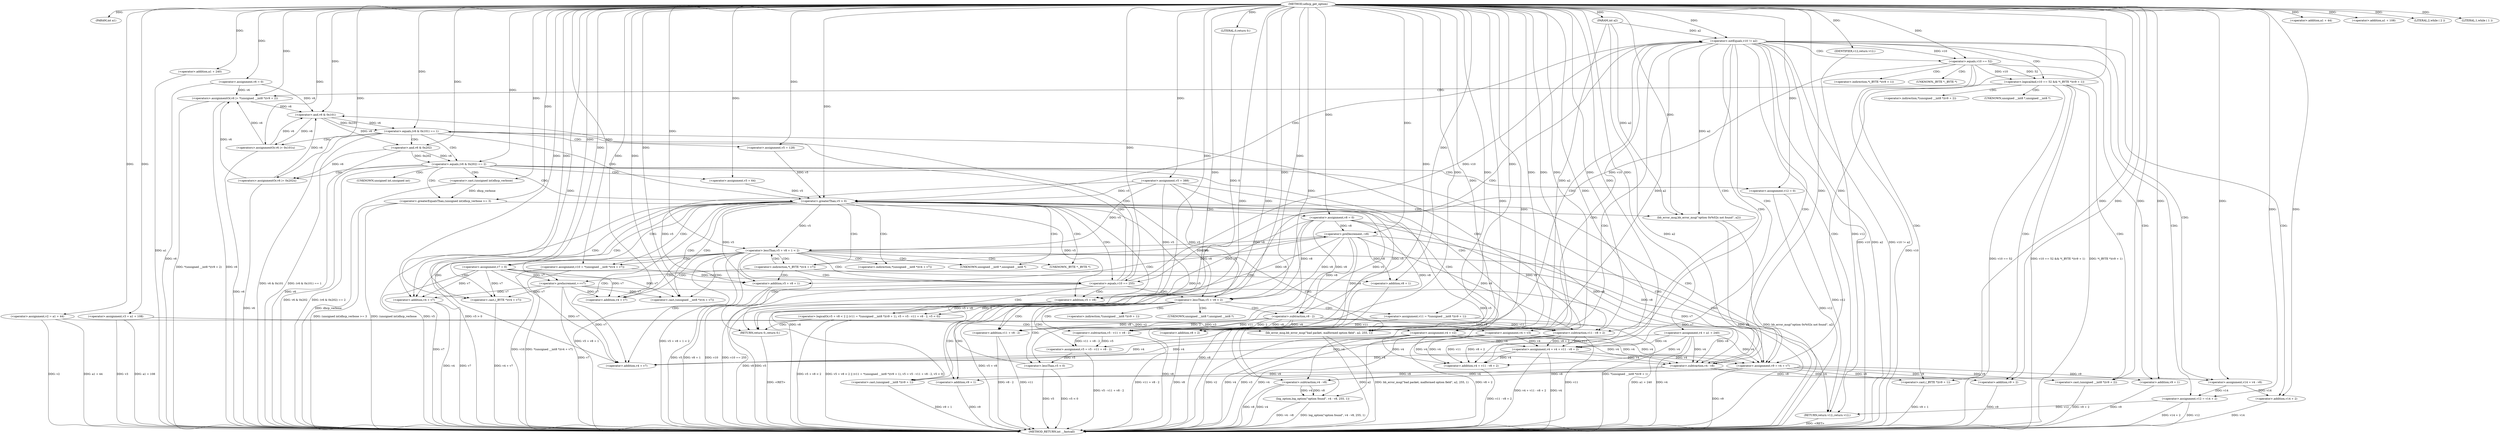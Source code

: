 digraph udhcp_get_option {  
"1000113" [label = "(METHOD,udhcp_get_option)" ]
"1000346" [label = "(METHOD_RETURN,int __fastcall)" ]
"1000114" [label = "(PARAM,int a1)" ]
"1000115" [label = "(PARAM,int a2)" ]
"1000129" [label = "(<operator>.assignment,v2 = a1 + 44)" ]
"1000131" [label = "(<operator>.addition,a1 + 44)" ]
"1000134" [label = "(<operator>.assignment,v3 = a1 + 108)" ]
"1000136" [label = "(<operator>.addition,a1 + 108)" ]
"1000139" [label = "(<operator>.assignment,v4 = a1 + 240)" ]
"1000141" [label = "(<operator>.addition,a1 + 240)" ]
"1000144" [label = "(<operator>.assignment,v5 = 388)" ]
"1000147" [label = "(<operator>.assignment,v6 = 0)" ]
"1000151" [label = "(LITERAL,2,while ( 2 ))" ]
"1000153" [label = "(<operator>.assignment,v7 = 0)" ]
"1000156" [label = "(<operator>.assignment,v8 = 0)" ]
"1000160" [label = "(LITERAL,1,while ( 1 ))" ]
"1000162" [label = "(<operator>.assignment,v9 = v4 + v7)" ]
"1000164" [label = "(<operator>.addition,v4 + v7)" ]
"1000167" [label = "(<operator>.assignment,v10 = *(unsigned __int8 *)(v4 + v7))" ]
"1000170" [label = "(<operator>.cast,(unsigned __int8 *)(v4 + v7))" ]
"1000172" [label = "(<operator>.addition,v4 + v7)" ]
"1000177" [label = "(<operator>.cast,(_BYTE *)(v4 + v7))" ]
"1000179" [label = "(<operator>.addition,v4 + v7)" ]
"1000183" [label = "(<operator>.preDecrement,--v8)" ]
"1000185" [label = "(<operator>.preIncrement,++v7)" ]
"1000188" [label = "(<operator>.lessThan,v5 + v8 + 1 < 2)" ]
"1000189" [label = "(<operator>.addition,v5 + v8 + 1)" ]
"1000191" [label = "(<operator>.addition,v8 + 1)" ]
"1000197" [label = "(<operator>.equals,v10 == 255)" ]
"1000202" [label = "(<operator>.equals,(v6 & 0x101) == 1)" ]
"1000203" [label = "(<operator>.and,v6 & 0x101)" ]
"1000208" [label = "(<operators>.assignmentOr,v6 |= 0x101u)" ]
"1000211" [label = "(<operator>.assignment,v5 = 128)" ]
"1000214" [label = "(<operator>.assignment,v4 = v3)" ]
"1000219" [label = "(<operator>.equals,(v6 & 0x202) == 2)" ]
"1000220" [label = "(<operator>.and,v6 & 0x202)" ]
"1000225" [label = "(<operators>.assignmentOr,v6 |= 0x202u)" ]
"1000228" [label = "(<operator>.assignment,v5 = 64)" ]
"1000231" [label = "(<operator>.assignment,v4 = v2)" ]
"1000235" [label = "(<operator>.assignment,v12 = 0)" ]
"1000239" [label = "(<operator>.greaterEqualsThan,(unsigned int)dhcp_verbose >= 3)" ]
"1000240" [label = "(<operator>.cast,(unsigned int)dhcp_verbose)" ]
"1000244" [label = "(bb_error_msg,bb_error_msg(\"option 0x%02x not found\", a2))" ]
"1000250" [label = "(<operator>.logicalOr,v5 + v8 < 2 || (v11 = *(unsigned __int8 *)(v9 + 1), v5 = v5 - v11 + v8 - 2, v5 < 0))" ]
"1000251" [label = "(<operator>.lessThan,v5 + v8 < 2)" ]
"1000252" [label = "(<operator>.addition,v5 + v8)" ]
"1000257" [label = "(<operator>.assignment,v11 = *(unsigned __int8 *)(v9 + 1))" ]
"1000260" [label = "(<operator>.cast,(unsigned __int8 *)(v9 + 1))" ]
"1000262" [label = "(<operator>.addition,v9 + 1)" ]
"1000266" [label = "(<operator>.assignment,v5 = v5 - v11 + v8 - 2)" ]
"1000268" [label = "(<operator>.subtraction,v5 - v11 + v8 - 2)" ]
"1000270" [label = "(<operator>.addition,v11 + v8 - 2)" ]
"1000272" [label = "(<operator>.subtraction,v8 - 2)" ]
"1000275" [label = "(<operator>.lessThan,v5 < 0)" ]
"1000280" [label = "(bb_error_msg,bb_error_msg(\"bad packet, malformed option field\", a2, 255, 1))" ]
"1000285" [label = "(RETURN,return 0;,return 0;)" ]
"1000286" [label = "(LITERAL,0,return 0;)" ]
"1000288" [label = "(<operator>.notEquals,v10 != a2)" ]
"1000293" [label = "(<operator>.logicalAnd,v10 == 52 && *(_BYTE *)(v9 + 1))" ]
"1000294" [label = "(<operator>.equals,v10 == 52)" ]
"1000298" [label = "(<operator>.cast,(_BYTE *)(v9 + 1))" ]
"1000300" [label = "(<operator>.addition,v9 + 1)" ]
"1000303" [label = "(<operators>.assignmentOr,v6 |= *(unsigned __int8 *)(v9 + 2))" ]
"1000306" [label = "(<operator>.cast,(unsigned __int8 *)(v9 + 2))" ]
"1000308" [label = "(<operator>.addition,v9 + 2)" ]
"1000311" [label = "(<operator>.assignment,v4 = v4 + v11 - v8 + 2)" ]
"1000313" [label = "(<operator>.addition,v4 + v11 - v8 + 2)" ]
"1000315" [label = "(<operator>.subtraction,v11 - v8 + 2)" ]
"1000317" [label = "(<operator>.addition,v8 + 2)" ]
"1000322" [label = "(<operator>.greaterThan,v5 > 0)" ]
"1000327" [label = "(<operator>.assignment,v14 = v4 - v8)" ]
"1000329" [label = "(<operator>.subtraction,v4 - v8)" ]
"1000332" [label = "(log_option,log_option(\"option found\", v4 - v8, 255, 1))" ]
"1000334" [label = "(<operator>.subtraction,v4 - v8)" ]
"1000339" [label = "(<operator>.assignment,v12 = v14 + 2)" ]
"1000341" [label = "(<operator>.addition,v14 + 2)" ]
"1000344" [label = "(RETURN,return v12;,return v12;)" ]
"1000345" [label = "(IDENTIFIER,v12,return v12;)" ]
"1000169" [label = "(<operator>.indirection,*(unsigned __int8 *)(v4 + v7))" ]
"1000171" [label = "(UNKNOWN,unsigned __int8 *,unsigned __int8 *)" ]
"1000176" [label = "(<operator>.indirection,*(_BYTE *)(v4 + v7))" ]
"1000178" [label = "(UNKNOWN,_BYTE *,_BYTE *)" ]
"1000241" [label = "(UNKNOWN,unsigned int,unsigned int)" ]
"1000259" [label = "(<operator>.indirection,*(unsigned __int8 *)(v9 + 1))" ]
"1000261" [label = "(UNKNOWN,unsigned __int8 *,unsigned __int8 *)" ]
"1000297" [label = "(<operator>.indirection,*(_BYTE *)(v9 + 1))" ]
"1000299" [label = "(UNKNOWN,_BYTE *,_BYTE *)" ]
"1000305" [label = "(<operator>.indirection,*(unsigned __int8 *)(v9 + 2))" ]
"1000307" [label = "(UNKNOWN,unsigned __int8 *,unsigned __int8 *)" ]
  "1000231" -> "1000346"  [ label = "DDG: v2"] 
  "1000179" -> "1000346"  [ label = "DDG: v4"] 
  "1000250" -> "1000346"  [ label = "DDG: v5 + v8 < 2"] 
  "1000288" -> "1000346"  [ label = "DDG: v10"] 
  "1000179" -> "1000346"  [ label = "DDG: v7"] 
  "1000293" -> "1000346"  [ label = "DDG: v10 == 52"] 
  "1000134" -> "1000346"  [ label = "DDG: a1 + 108"] 
  "1000341" -> "1000346"  [ label = "DDG: v14"] 
  "1000294" -> "1000346"  [ label = "DDG: v10"] 
  "1000315" -> "1000346"  [ label = "DDG: v11"] 
  "1000189" -> "1000346"  [ label = "DDG: v8 + 1"] 
  "1000334" -> "1000346"  [ label = "DDG: v4"] 
  "1000322" -> "1000346"  [ label = "DDG: v5 > 0"] 
  "1000162" -> "1000346"  [ label = "DDG: v9"] 
  "1000202" -> "1000346"  [ label = "DDG: v6 & 0x101"] 
  "1000188" -> "1000346"  [ label = "DDG: v5 + v8 + 1"] 
  "1000239" -> "1000346"  [ label = "DDG: (unsigned int)dhcp_verbose >= 3"] 
  "1000244" -> "1000346"  [ label = "DDG: bb_error_msg(\"option 0x%02x not found\", a2)"] 
  "1000257" -> "1000346"  [ label = "DDG: *(unsigned __int8 *)(v9 + 1)"] 
  "1000306" -> "1000346"  [ label = "DDG: v9 + 2"] 
  "1000141" -> "1000346"  [ label = "DDG: a1"] 
  "1000311" -> "1000346"  [ label = "DDG: v4 + v11 - v8 + 2"] 
  "1000332" -> "1000346"  [ label = "DDG: v4 - v8"] 
  "1000322" -> "1000346"  [ label = "DDG: v5"] 
  "1000244" -> "1000346"  [ label = "DDG: a2"] 
  "1000156" -> "1000346"  [ label = "DDG: v8"] 
  "1000288" -> "1000346"  [ label = "DDG: a2"] 
  "1000220" -> "1000346"  [ label = "DDG: v6"] 
  "1000219" -> "1000346"  [ label = "DDG: v6 & 0x202"] 
  "1000129" -> "1000346"  [ label = "DDG: v2"] 
  "1000270" -> "1000346"  [ label = "DDG: v8 - 2"] 
  "1000300" -> "1000346"  [ label = "DDG: v9"] 
  "1000268" -> "1000346"  [ label = "DDG: v11 + v8 - 2"] 
  "1000225" -> "1000346"  [ label = "DDG: v6"] 
  "1000339" -> "1000346"  [ label = "DDG: v14 + 2"] 
  "1000250" -> "1000346"  [ label = "DDG: v5 + v8 < 2 || (v11 = *(unsigned __int8 *)(v9 + 1), v5 = v5 - v11 + v8 - 2, v5 < 0)"] 
  "1000266" -> "1000346"  [ label = "DDG: v5 - v11 + v8 - 2"] 
  "1000147" -> "1000346"  [ label = "DDG: v6"] 
  "1000252" -> "1000346"  [ label = "DDG: v5"] 
  "1000235" -> "1000346"  [ label = "DDG: v12"] 
  "1000280" -> "1000346"  [ label = "DDG: a2"] 
  "1000189" -> "1000346"  [ label = "DDG: v5"] 
  "1000214" -> "1000346"  [ label = "DDG: v4"] 
  "1000115" -> "1000346"  [ label = "DDG: a2"] 
  "1000270" -> "1000346"  [ label = "DDG: v11"] 
  "1000262" -> "1000346"  [ label = "DDG: v9"] 
  "1000303" -> "1000346"  [ label = "DDG: v6"] 
  "1000293" -> "1000346"  [ label = "DDG: v10 == 52 && *(_BYTE *)(v9 + 1)"] 
  "1000288" -> "1000346"  [ label = "DDG: v10 != a2"] 
  "1000231" -> "1000346"  [ label = "DDG: v4"] 
  "1000129" -> "1000346"  [ label = "DDG: a1 + 44"] 
  "1000275" -> "1000346"  [ label = "DDG: v5 < 0"] 
  "1000251" -> "1000346"  [ label = "DDG: v5 + v8"] 
  "1000197" -> "1000346"  [ label = "DDG: v10"] 
  "1000315" -> "1000346"  [ label = "DDG: v8 + 2"] 
  "1000332" -> "1000346"  [ label = "DDG: log_option(\"option found\", v4 - v8, 255, 1)"] 
  "1000208" -> "1000346"  [ label = "DDG: v6"] 
  "1000188" -> "1000346"  [ label = "DDG: v5 + v8 + 1 < 2"] 
  "1000313" -> "1000346"  [ label = "DDG: v11 - v8 + 2"] 
  "1000134" -> "1000346"  [ label = "DDG: v3"] 
  "1000139" -> "1000346"  [ label = "DDG: a1 + 240"] 
  "1000191" -> "1000346"  [ label = "DDG: v8"] 
  "1000280" -> "1000346"  [ label = "DDG: bb_error_msg(\"bad packet, malformed option field\", a2, 255, 1)"] 
  "1000334" -> "1000346"  [ label = "DDG: v8"] 
  "1000298" -> "1000346"  [ label = "DDG: v9 + 1"] 
  "1000272" -> "1000346"  [ label = "DDG: v8"] 
  "1000240" -> "1000346"  [ label = "DDG: dhcp_verbose"] 
  "1000177" -> "1000346"  [ label = "DDG: v4 + v7"] 
  "1000167" -> "1000346"  [ label = "DDG: *(unsigned __int8 *)(v4 + v7)"] 
  "1000139" -> "1000346"  [ label = "DDG: v4"] 
  "1000144" -> "1000346"  [ label = "DDG: v5"] 
  "1000214" -> "1000346"  [ label = "DDG: v3"] 
  "1000303" -> "1000346"  [ label = "DDG: *(unsigned __int8 *)(v9 + 2)"] 
  "1000339" -> "1000346"  [ label = "DDG: v12"] 
  "1000252" -> "1000346"  [ label = "DDG: v8"] 
  "1000308" -> "1000346"  [ label = "DDG: v9"] 
  "1000317" -> "1000346"  [ label = "DDG: v8"] 
  "1000260" -> "1000346"  [ label = "DDG: v9 + 1"] 
  "1000275" -> "1000346"  [ label = "DDG: v5"] 
  "1000202" -> "1000346"  [ label = "DDG: (v6 & 0x101) == 1"] 
  "1000197" -> "1000346"  [ label = "DDG: v10 == 255"] 
  "1000293" -> "1000346"  [ label = "DDG: *(_BYTE *)(v9 + 1)"] 
  "1000153" -> "1000346"  [ label = "DDG: v7"] 
  "1000239" -> "1000346"  [ label = "DDG: (unsigned int)dhcp_verbose"] 
  "1000311" -> "1000346"  [ label = "DDG: v4"] 
  "1000167" -> "1000346"  [ label = "DDG: v10"] 
  "1000219" -> "1000346"  [ label = "DDG: (v6 & 0x202) == 2"] 
  "1000185" -> "1000346"  [ label = "DDG: v7"] 
  "1000285" -> "1000346"  [ label = "DDG: <RET>"] 
  "1000344" -> "1000346"  [ label = "DDG: <RET>"] 
  "1000113" -> "1000114"  [ label = "DDG: "] 
  "1000113" -> "1000115"  [ label = "DDG: "] 
  "1000113" -> "1000129"  [ label = "DDG: "] 
  "1000113" -> "1000131"  [ label = "DDG: "] 
  "1000113" -> "1000134"  [ label = "DDG: "] 
  "1000113" -> "1000136"  [ label = "DDG: "] 
  "1000113" -> "1000139"  [ label = "DDG: "] 
  "1000113" -> "1000141"  [ label = "DDG: "] 
  "1000113" -> "1000144"  [ label = "DDG: "] 
  "1000113" -> "1000147"  [ label = "DDG: "] 
  "1000113" -> "1000151"  [ label = "DDG: "] 
  "1000113" -> "1000153"  [ label = "DDG: "] 
  "1000113" -> "1000156"  [ label = "DDG: "] 
  "1000113" -> "1000160"  [ label = "DDG: "] 
  "1000214" -> "1000162"  [ label = "DDG: v4"] 
  "1000231" -> "1000162"  [ label = "DDG: v4"] 
  "1000139" -> "1000162"  [ label = "DDG: v4"] 
  "1000311" -> "1000162"  [ label = "DDG: v4"] 
  "1000113" -> "1000162"  [ label = "DDG: "] 
  "1000153" -> "1000162"  [ label = "DDG: v7"] 
  "1000185" -> "1000162"  [ label = "DDG: v7"] 
  "1000214" -> "1000164"  [ label = "DDG: v4"] 
  "1000231" -> "1000164"  [ label = "DDG: v4"] 
  "1000139" -> "1000164"  [ label = "DDG: v4"] 
  "1000311" -> "1000164"  [ label = "DDG: v4"] 
  "1000113" -> "1000164"  [ label = "DDG: "] 
  "1000153" -> "1000164"  [ label = "DDG: v7"] 
  "1000185" -> "1000164"  [ label = "DDG: v7"] 
  "1000113" -> "1000167"  [ label = "DDG: "] 
  "1000113" -> "1000170"  [ label = "DDG: "] 
  "1000153" -> "1000170"  [ label = "DDG: v7"] 
  "1000185" -> "1000170"  [ label = "DDG: v7"] 
  "1000113" -> "1000172"  [ label = "DDG: "] 
  "1000153" -> "1000172"  [ label = "DDG: v7"] 
  "1000185" -> "1000172"  [ label = "DDG: v7"] 
  "1000113" -> "1000177"  [ label = "DDG: "] 
  "1000153" -> "1000177"  [ label = "DDG: v7"] 
  "1000185" -> "1000177"  [ label = "DDG: v7"] 
  "1000113" -> "1000179"  [ label = "DDG: "] 
  "1000153" -> "1000179"  [ label = "DDG: v7"] 
  "1000185" -> "1000179"  [ label = "DDG: v7"] 
  "1000156" -> "1000183"  [ label = "DDG: v8"] 
  "1000113" -> "1000183"  [ label = "DDG: "] 
  "1000113" -> "1000185"  [ label = "DDG: "] 
  "1000153" -> "1000185"  [ label = "DDG: v7"] 
  "1000322" -> "1000188"  [ label = "DDG: v5"] 
  "1000144" -> "1000188"  [ label = "DDG: v5"] 
  "1000113" -> "1000188"  [ label = "DDG: "] 
  "1000183" -> "1000188"  [ label = "DDG: v8"] 
  "1000322" -> "1000189"  [ label = "DDG: v5"] 
  "1000144" -> "1000189"  [ label = "DDG: v5"] 
  "1000113" -> "1000189"  [ label = "DDG: "] 
  "1000183" -> "1000189"  [ label = "DDG: v8"] 
  "1000183" -> "1000191"  [ label = "DDG: v8"] 
  "1000113" -> "1000191"  [ label = "DDG: "] 
  "1000294" -> "1000197"  [ label = "DDG: v10"] 
  "1000167" -> "1000197"  [ label = "DDG: v10"] 
  "1000113" -> "1000197"  [ label = "DDG: "] 
  "1000203" -> "1000202"  [ label = "DDG: v6"] 
  "1000203" -> "1000202"  [ label = "DDG: 0x101"] 
  "1000225" -> "1000203"  [ label = "DDG: v6"] 
  "1000147" -> "1000203"  [ label = "DDG: v6"] 
  "1000303" -> "1000203"  [ label = "DDG: v6"] 
  "1000208" -> "1000203"  [ label = "DDG: v6"] 
  "1000113" -> "1000203"  [ label = "DDG: "] 
  "1000113" -> "1000202"  [ label = "DDG: "] 
  "1000113" -> "1000208"  [ label = "DDG: "] 
  "1000203" -> "1000208"  [ label = "DDG: v6"] 
  "1000113" -> "1000211"  [ label = "DDG: "] 
  "1000134" -> "1000214"  [ label = "DDG: v3"] 
  "1000113" -> "1000214"  [ label = "DDG: "] 
  "1000220" -> "1000219"  [ label = "DDG: v6"] 
  "1000220" -> "1000219"  [ label = "DDG: 0x202"] 
  "1000203" -> "1000220"  [ label = "DDG: v6"] 
  "1000113" -> "1000220"  [ label = "DDG: "] 
  "1000113" -> "1000219"  [ label = "DDG: "] 
  "1000113" -> "1000225"  [ label = "DDG: "] 
  "1000220" -> "1000225"  [ label = "DDG: v6"] 
  "1000113" -> "1000228"  [ label = "DDG: "] 
  "1000129" -> "1000231"  [ label = "DDG: v2"] 
  "1000113" -> "1000231"  [ label = "DDG: "] 
  "1000113" -> "1000235"  [ label = "DDG: "] 
  "1000240" -> "1000239"  [ label = "DDG: dhcp_verbose"] 
  "1000113" -> "1000240"  [ label = "DDG: "] 
  "1000113" -> "1000239"  [ label = "DDG: "] 
  "1000113" -> "1000244"  [ label = "DDG: "] 
  "1000288" -> "1000244"  [ label = "DDG: a2"] 
  "1000115" -> "1000244"  [ label = "DDG: a2"] 
  "1000251" -> "1000250"  [ label = "DDG: v5 + v8"] 
  "1000251" -> "1000250"  [ label = "DDG: 2"] 
  "1000322" -> "1000251"  [ label = "DDG: v5"] 
  "1000144" -> "1000251"  [ label = "DDG: v5"] 
  "1000113" -> "1000251"  [ label = "DDG: "] 
  "1000156" -> "1000251"  [ label = "DDG: v8"] 
  "1000183" -> "1000251"  [ label = "DDG: v8"] 
  "1000322" -> "1000252"  [ label = "DDG: v5"] 
  "1000144" -> "1000252"  [ label = "DDG: v5"] 
  "1000113" -> "1000252"  [ label = "DDG: "] 
  "1000156" -> "1000252"  [ label = "DDG: v8"] 
  "1000183" -> "1000252"  [ label = "DDG: v8"] 
  "1000113" -> "1000257"  [ label = "DDG: "] 
  "1000162" -> "1000260"  [ label = "DDG: v9"] 
  "1000113" -> "1000260"  [ label = "DDG: "] 
  "1000162" -> "1000262"  [ label = "DDG: v9"] 
  "1000113" -> "1000262"  [ label = "DDG: "] 
  "1000268" -> "1000266"  [ label = "DDG: v5"] 
  "1000268" -> "1000266"  [ label = "DDG: v11 + v8 - 2"] 
  "1000113" -> "1000266"  [ label = "DDG: "] 
  "1000113" -> "1000268"  [ label = "DDG: "] 
  "1000322" -> "1000268"  [ label = "DDG: v5"] 
  "1000144" -> "1000268"  [ label = "DDG: v5"] 
  "1000257" -> "1000268"  [ label = "DDG: v11"] 
  "1000272" -> "1000268"  [ label = "DDG: v8"] 
  "1000272" -> "1000268"  [ label = "DDG: 2"] 
  "1000257" -> "1000270"  [ label = "DDG: v11"] 
  "1000113" -> "1000270"  [ label = "DDG: "] 
  "1000272" -> "1000270"  [ label = "DDG: v8"] 
  "1000272" -> "1000270"  [ label = "DDG: 2"] 
  "1000113" -> "1000272"  [ label = "DDG: "] 
  "1000156" -> "1000272"  [ label = "DDG: v8"] 
  "1000183" -> "1000272"  [ label = "DDG: v8"] 
  "1000266" -> "1000275"  [ label = "DDG: v5"] 
  "1000113" -> "1000275"  [ label = "DDG: "] 
  "1000113" -> "1000280"  [ label = "DDG: "] 
  "1000288" -> "1000280"  [ label = "DDG: a2"] 
  "1000115" -> "1000280"  [ label = "DDG: a2"] 
  "1000286" -> "1000285"  [ label = "DDG: 0"] 
  "1000113" -> "1000285"  [ label = "DDG: "] 
  "1000113" -> "1000286"  [ label = "DDG: "] 
  "1000197" -> "1000288"  [ label = "DDG: v10"] 
  "1000113" -> "1000288"  [ label = "DDG: "] 
  "1000115" -> "1000288"  [ label = "DDG: a2"] 
  "1000294" -> "1000293"  [ label = "DDG: v10"] 
  "1000294" -> "1000293"  [ label = "DDG: 52"] 
  "1000288" -> "1000294"  [ label = "DDG: v10"] 
  "1000113" -> "1000294"  [ label = "DDG: "] 
  "1000162" -> "1000298"  [ label = "DDG: v9"] 
  "1000113" -> "1000298"  [ label = "DDG: "] 
  "1000162" -> "1000300"  [ label = "DDG: v9"] 
  "1000113" -> "1000300"  [ label = "DDG: "] 
  "1000225" -> "1000303"  [ label = "DDG: v6"] 
  "1000147" -> "1000303"  [ label = "DDG: v6"] 
  "1000208" -> "1000303"  [ label = "DDG: v6"] 
  "1000113" -> "1000303"  [ label = "DDG: "] 
  "1000162" -> "1000306"  [ label = "DDG: v9"] 
  "1000113" -> "1000306"  [ label = "DDG: "] 
  "1000162" -> "1000308"  [ label = "DDG: v9"] 
  "1000113" -> "1000308"  [ label = "DDG: "] 
  "1000214" -> "1000311"  [ label = "DDG: v4"] 
  "1000231" -> "1000311"  [ label = "DDG: v4"] 
  "1000139" -> "1000311"  [ label = "DDG: v4"] 
  "1000113" -> "1000311"  [ label = "DDG: "] 
  "1000315" -> "1000311"  [ label = "DDG: v11"] 
  "1000315" -> "1000311"  [ label = "DDG: v8 + 2"] 
  "1000214" -> "1000313"  [ label = "DDG: v4"] 
  "1000231" -> "1000313"  [ label = "DDG: v4"] 
  "1000139" -> "1000313"  [ label = "DDG: v4"] 
  "1000311" -> "1000313"  [ label = "DDG: v4"] 
  "1000113" -> "1000313"  [ label = "DDG: "] 
  "1000315" -> "1000313"  [ label = "DDG: v11"] 
  "1000315" -> "1000313"  [ label = "DDG: v8 + 2"] 
  "1000113" -> "1000315"  [ label = "DDG: "] 
  "1000257" -> "1000315"  [ label = "DDG: v11"] 
  "1000272" -> "1000315"  [ label = "DDG: v8"] 
  "1000156" -> "1000315"  [ label = "DDG: v8"] 
  "1000183" -> "1000315"  [ label = "DDG: v8"] 
  "1000272" -> "1000317"  [ label = "DDG: v8"] 
  "1000113" -> "1000317"  [ label = "DDG: "] 
  "1000156" -> "1000317"  [ label = "DDG: v8"] 
  "1000183" -> "1000317"  [ label = "DDG: v8"] 
  "1000211" -> "1000322"  [ label = "DDG: v5"] 
  "1000228" -> "1000322"  [ label = "DDG: v5"] 
  "1000275" -> "1000322"  [ label = "DDG: v5"] 
  "1000113" -> "1000322"  [ label = "DDG: "] 
  "1000144" -> "1000322"  [ label = "DDG: v5"] 
  "1000329" -> "1000327"  [ label = "DDG: v4"] 
  "1000329" -> "1000327"  [ label = "DDG: v8"] 
  "1000113" -> "1000327"  [ label = "DDG: "] 
  "1000214" -> "1000329"  [ label = "DDG: v4"] 
  "1000231" -> "1000329"  [ label = "DDG: v4"] 
  "1000139" -> "1000329"  [ label = "DDG: v4"] 
  "1000311" -> "1000329"  [ label = "DDG: v4"] 
  "1000113" -> "1000329"  [ label = "DDG: "] 
  "1000272" -> "1000329"  [ label = "DDG: v8"] 
  "1000156" -> "1000329"  [ label = "DDG: v8"] 
  "1000183" -> "1000329"  [ label = "DDG: v8"] 
  "1000113" -> "1000332"  [ label = "DDG: "] 
  "1000334" -> "1000332"  [ label = "DDG: v4"] 
  "1000334" -> "1000332"  [ label = "DDG: v8"] 
  "1000329" -> "1000334"  [ label = "DDG: v4"] 
  "1000113" -> "1000334"  [ label = "DDG: "] 
  "1000329" -> "1000334"  [ label = "DDG: v8"] 
  "1000327" -> "1000339"  [ label = "DDG: v14"] 
  "1000113" -> "1000339"  [ label = "DDG: "] 
  "1000327" -> "1000341"  [ label = "DDG: v14"] 
  "1000113" -> "1000341"  [ label = "DDG: "] 
  "1000345" -> "1000344"  [ label = "DDG: v12"] 
  "1000235" -> "1000344"  [ label = "DDG: v12"] 
  "1000339" -> "1000344"  [ label = "DDG: v12"] 
  "1000113" -> "1000345"  [ label = "DDG: "] 
  "1000176" -> "1000191"  [ label = "CDG: "] 
  "1000176" -> "1000189"  [ label = "CDG: "] 
  "1000176" -> "1000188"  [ label = "CDG: "] 
  "1000176" -> "1000185"  [ label = "CDG: "] 
  "1000176" -> "1000183"  [ label = "CDG: "] 
  "1000176" -> "1000197"  [ label = "CDG: "] 
  "1000188" -> "1000285"  [ label = "CDG: "] 
  "1000188" -> "1000280"  [ label = "CDG: "] 
  "1000188" -> "1000176"  [ label = "CDG: "] 
  "1000188" -> "1000172"  [ label = "CDG: "] 
  "1000188" -> "1000171"  [ label = "CDG: "] 
  "1000188" -> "1000170"  [ label = "CDG: "] 
  "1000188" -> "1000169"  [ label = "CDG: "] 
  "1000188" -> "1000167"  [ label = "CDG: "] 
  "1000188" -> "1000164"  [ label = "CDG: "] 
  "1000188" -> "1000162"  [ label = "CDG: "] 
  "1000188" -> "1000179"  [ label = "CDG: "] 
  "1000188" -> "1000178"  [ label = "CDG: "] 
  "1000188" -> "1000177"  [ label = "CDG: "] 
  "1000188" -> "1000197"  [ label = "CDG: "] 
  "1000197" -> "1000203"  [ label = "CDG: "] 
  "1000197" -> "1000202"  [ label = "CDG: "] 
  "1000197" -> "1000252"  [ label = "CDG: "] 
  "1000197" -> "1000251"  [ label = "CDG: "] 
  "1000197" -> "1000250"  [ label = "CDG: "] 
  "1000202" -> "1000208"  [ label = "CDG: "] 
  "1000202" -> "1000220"  [ label = "CDG: "] 
  "1000202" -> "1000219"  [ label = "CDG: "] 
  "1000202" -> "1000214"  [ label = "CDG: "] 
  "1000202" -> "1000211"  [ label = "CDG: "] 
  "1000202" -> "1000322"  [ label = "CDG: "] 
  "1000219" -> "1000240"  [ label = "CDG: "] 
  "1000219" -> "1000239"  [ label = "CDG: "] 
  "1000219" -> "1000235"  [ label = "CDG: "] 
  "1000219" -> "1000231"  [ label = "CDG: "] 
  "1000219" -> "1000228"  [ label = "CDG: "] 
  "1000219" -> "1000225"  [ label = "CDG: "] 
  "1000219" -> "1000241"  [ label = "CDG: "] 
  "1000219" -> "1000322"  [ label = "CDG: "] 
  "1000219" -> "1000344"  [ label = "CDG: "] 
  "1000239" -> "1000244"  [ label = "CDG: "] 
  "1000250" -> "1000288"  [ label = "CDG: "] 
  "1000250" -> "1000285"  [ label = "CDG: "] 
  "1000250" -> "1000280"  [ label = "CDG: "] 
  "1000251" -> "1000272"  [ label = "CDG: "] 
  "1000251" -> "1000270"  [ label = "CDG: "] 
  "1000251" -> "1000268"  [ label = "CDG: "] 
  "1000251" -> "1000266"  [ label = "CDG: "] 
  "1000251" -> "1000262"  [ label = "CDG: "] 
  "1000251" -> "1000261"  [ label = "CDG: "] 
  "1000251" -> "1000260"  [ label = "CDG: "] 
  "1000251" -> "1000259"  [ label = "CDG: "] 
  "1000251" -> "1000257"  [ label = "CDG: "] 
  "1000251" -> "1000275"  [ label = "CDG: "] 
  "1000288" -> "1000294"  [ label = "CDG: "] 
  "1000288" -> "1000293"  [ label = "CDG: "] 
  "1000288" -> "1000317"  [ label = "CDG: "] 
  "1000288" -> "1000315"  [ label = "CDG: "] 
  "1000288" -> "1000313"  [ label = "CDG: "] 
  "1000288" -> "1000311"  [ label = "CDG: "] 
  "1000288" -> "1000334"  [ label = "CDG: "] 
  "1000288" -> "1000332"  [ label = "CDG: "] 
  "1000288" -> "1000329"  [ label = "CDG: "] 
  "1000288" -> "1000327"  [ label = "CDG: "] 
  "1000288" -> "1000322"  [ label = "CDG: "] 
  "1000288" -> "1000344"  [ label = "CDG: "] 
  "1000288" -> "1000341"  [ label = "CDG: "] 
  "1000288" -> "1000339"  [ label = "CDG: "] 
  "1000293" -> "1000303"  [ label = "CDG: "] 
  "1000293" -> "1000308"  [ label = "CDG: "] 
  "1000293" -> "1000307"  [ label = "CDG: "] 
  "1000293" -> "1000306"  [ label = "CDG: "] 
  "1000293" -> "1000305"  [ label = "CDG: "] 
  "1000294" -> "1000300"  [ label = "CDG: "] 
  "1000294" -> "1000299"  [ label = "CDG: "] 
  "1000294" -> "1000298"  [ label = "CDG: "] 
  "1000294" -> "1000297"  [ label = "CDG: "] 
  "1000322" -> "1000285"  [ label = "CDG: "] 
  "1000322" -> "1000280"  [ label = "CDG: "] 
  "1000322" -> "1000156"  [ label = "CDG: "] 
  "1000322" -> "1000153"  [ label = "CDG: "] 
  "1000322" -> "1000176"  [ label = "CDG: "] 
  "1000322" -> "1000172"  [ label = "CDG: "] 
  "1000322" -> "1000171"  [ label = "CDG: "] 
  "1000322" -> "1000170"  [ label = "CDG: "] 
  "1000322" -> "1000169"  [ label = "CDG: "] 
  "1000322" -> "1000167"  [ label = "CDG: "] 
  "1000322" -> "1000164"  [ label = "CDG: "] 
  "1000322" -> "1000162"  [ label = "CDG: "] 
  "1000322" -> "1000179"  [ label = "CDG: "] 
  "1000322" -> "1000178"  [ label = "CDG: "] 
  "1000322" -> "1000177"  [ label = "CDG: "] 
  "1000322" -> "1000197"  [ label = "CDG: "] 
}
